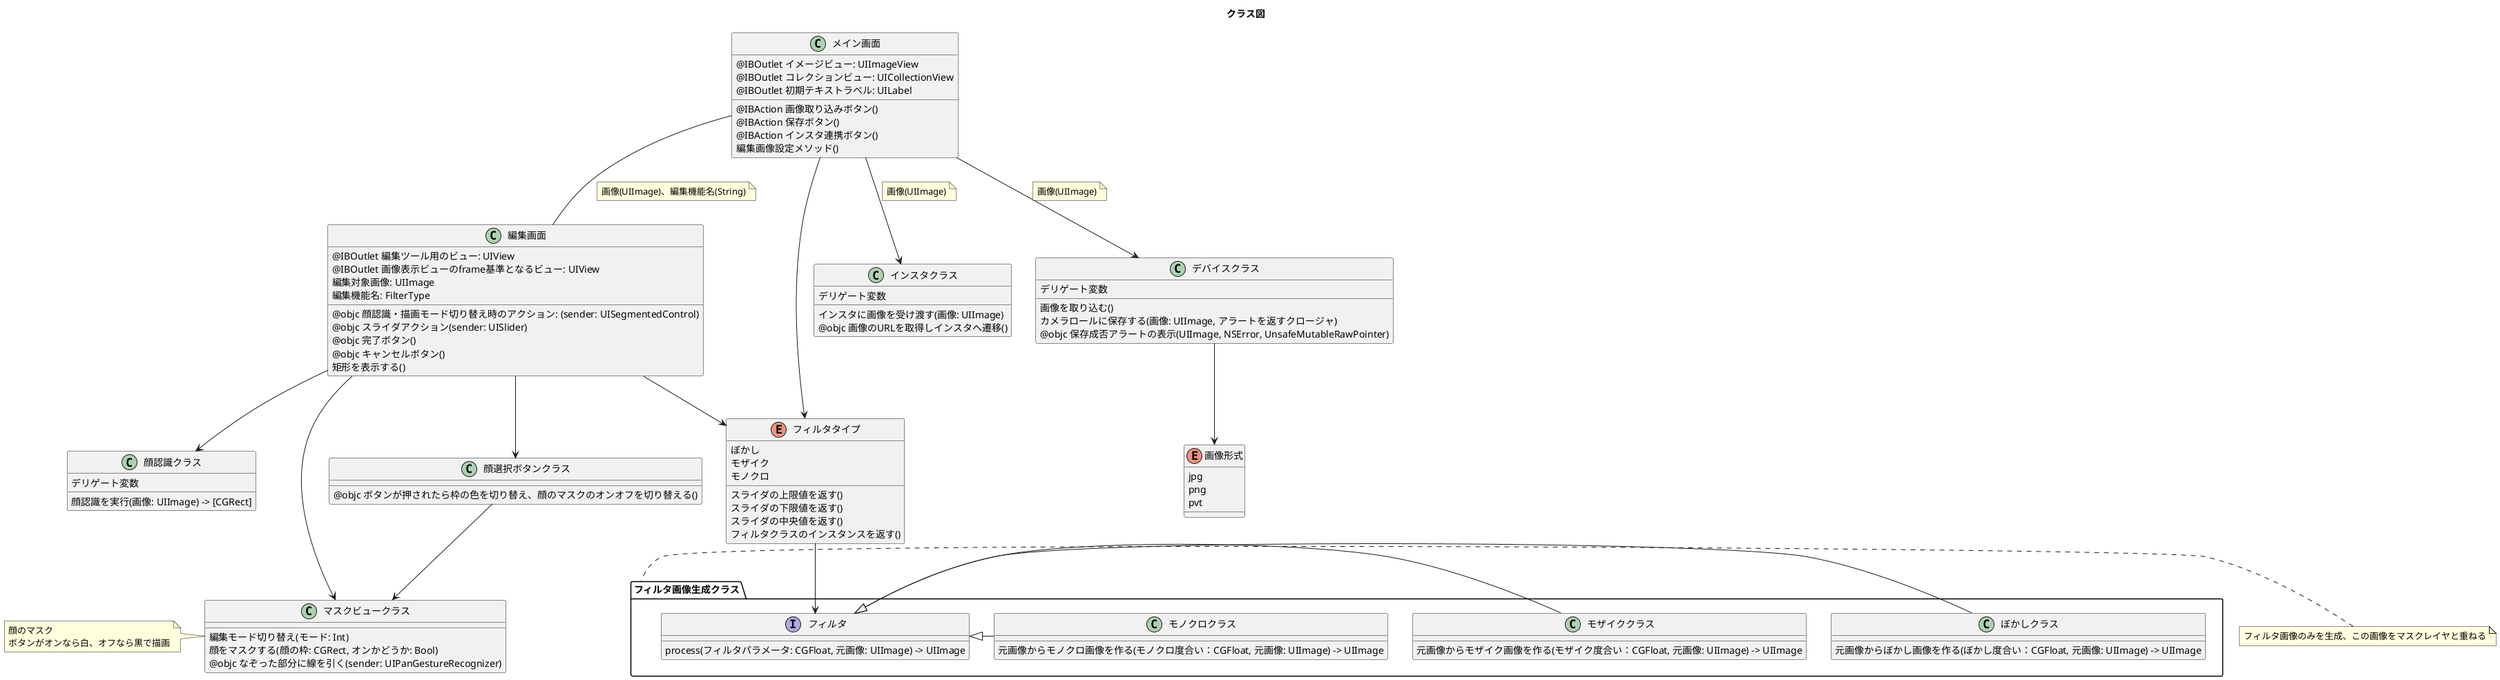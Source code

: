 @startuml
title "クラス図"

class メイン画面 {
  @IBOutlet イメージビュー: UIImageView
  @IBOutlet コレクションビュー: UICollectionView
  @IBOutlet 初期テキストラベル: UILabel
  @IBAction 画像取り込みボタン()
  @IBAction 保存ボタン()
  @IBAction インスタ連携ボタン()
  編集画像設定メソッド()
}

class 編集画面 {
  @IBOutlet 編集ツール用のビュー: UIView
  @IBOutlet 画像表示ビューのframe基準となるビュー: UIView
  編集対象画像: UIImage
  編集機能名: FilterType
  @objc 顔認識・描画モード切り替え時のアクション: (sender: UISegmentedControl)
  @objc スライダアクション(sender: UISlider)
  @objc 完了ボタン()
  @objc キャンセルボタン()
  矩形を表示する()
}

class 顔選択ボタンクラス {
  @objc ボタンが押されたら枠の色を切り替え、顔のマスクのオンオフを切り替える()
}

class マスクビュークラス {
  編集モード切り替え(モード: Int)
  顔をマスクする(顔の枠: CGRect, オンかどうか: Bool)
  @objc なぞった部分に線を引く(sender: UIPanGestureRecognizer)
}

class 顔認識クラス {
  デリゲート変数
  顔認識を実行(画像: UIImage) -> [CGRect]
}

class デバイスクラス {
  デリゲート変数
  画像を取り込む()
  カメラロールに保存する(画像: UIImage, アラートを返すクロージャ)
  @objc 保存成否アラートの表示(UIImage, NSError, UnsafeMutableRawPointer)
}

class インスタクラス {
  デリゲート変数
  インスタに画像を受け渡す(画像: UIImage)
  @objc 画像のURLを取得しインスタへ遷移()
}

enum フィルタタイプ {
  ぼかし
  モザイク
  モノクロ
  スライダの上限値を返す()
  スライダの下限値を返す()
  スライダの中央値を返す()
  フィルタクラスのインスタンスを返す()
}

enum 画像形式 {
  jpg
  png
  pvt
}

package フィルタ画像生成クラス {
  interface フィルタ {
    process(フィルタパラメータ: CGFloat, 元画像: UIImage) -> UIImage
  }

  class ぼかしクラス {
    元画像からぼかし画像を作る(ぼかし度合い：CGFloat, 元画像: UIImage) -> UIImage
  }

  class モザイククラス {
    元画像からモザイク画像を作る(モザイク度合い：CGFloat, 元画像: UIImage) -> UIImage
  }

  class モノクロクラス {
    元画像からモノクロ画像を作る(モノクロ度合い：CGFloat, 元画像: UIImage) -> UIImage
  }

  フィルタ <|- ぼかしクラス
  フィルタ <|- モザイククラス
  フィルタ <|- モノクロクラス
}
note left of フィルタ画像生成クラス
  フィルタ画像のみを生成、この画像をマスクレイヤと重ねる
end note

メイン画面--編集画面
note left on link
  画像(UIImage)、編集機能名(String)
end note

メイン画面-->デバイスクラス
note left on link
  画像(UIImage)
end note

メイン画面-->インスタクラス
note left on link
  画像(UIImage)
end note

note left of マスクビュークラス
  顔のマスク
  ボタンがオンなら白、オフなら黒で描画
end note

編集画面-->マスクビュークラス
編集画面-->顔認識クラス
編集画面-->顔選択ボタンクラス
顔選択ボタンクラス-->マスクビュークラス

デバイスクラス-->画像形式
メイン画面-->フィルタタイプ
編集画面-->フィルタタイプ
フィルタタイプ-->フィルタ

@enduml
